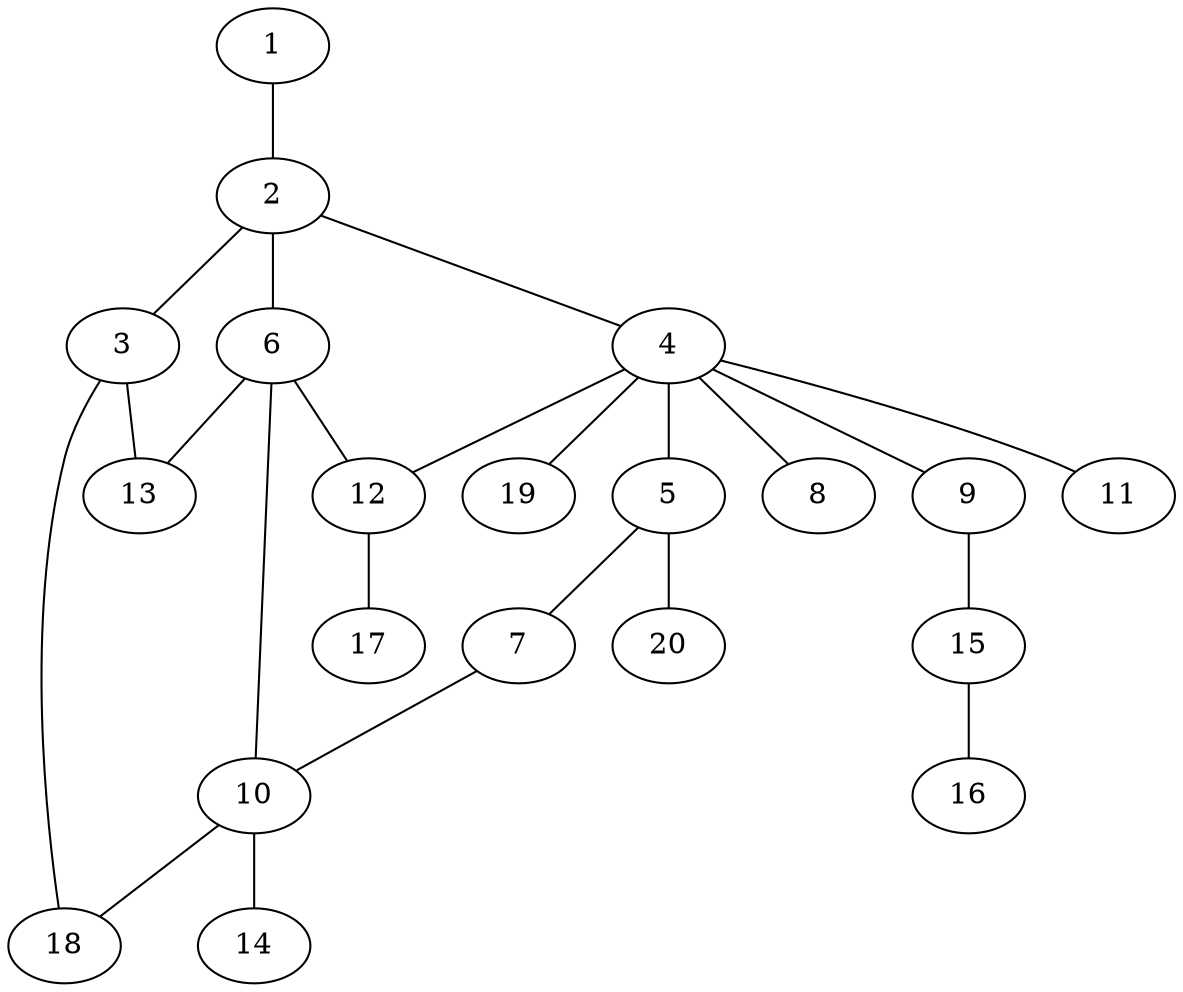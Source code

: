 graph graphname {1--2
2--3
2--4
2--6
3--13
3--18
4--5
4--8
4--9
4--11
4--12
4--19
5--7
5--20
6--10
6--12
6--13
7--10
9--15
10--14
10--18
12--17
15--16
}